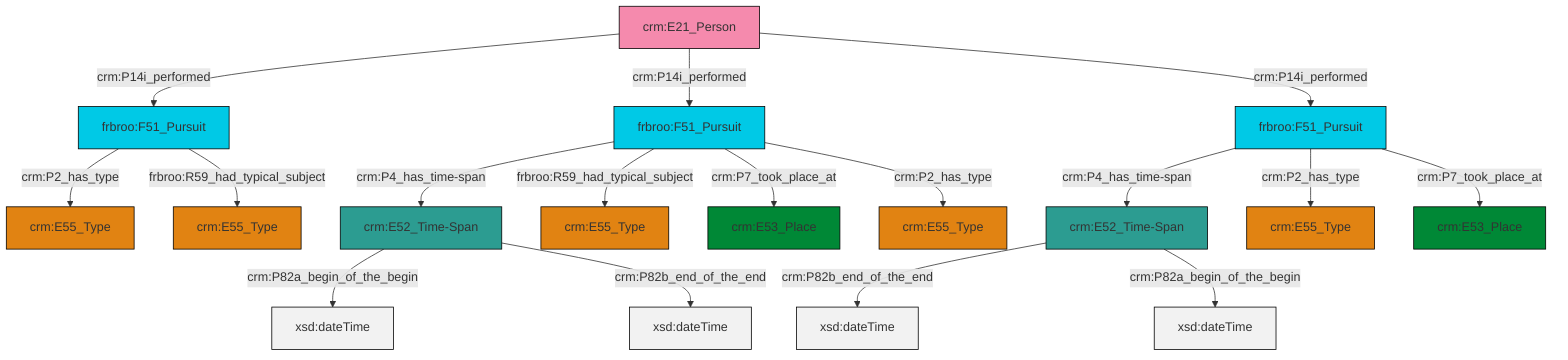graph TD
classDef Literal fill:#f2f2f2,stroke:#000000;
classDef CRM_Entity fill:#FFFFFF,stroke:#000000;
classDef Temporal_Entity fill:#00C9E6, stroke:#000000;
classDef Type fill:#E18312, stroke:#000000;
classDef Time-Span fill:#2C9C91, stroke:#000000;
classDef Appellation fill:#FFEB7F, stroke:#000000;
classDef Place fill:#008836, stroke:#000000;
classDef Persistent_Item fill:#B266B2, stroke:#000000;
classDef Conceptual_Object fill:#FFD700, stroke:#000000;
classDef Physical_Thing fill:#D2B48C, stroke:#000000;
classDef Actor fill:#f58aad, stroke:#000000;
classDef PC_Classes fill:#4ce600, stroke:#000000;
classDef Multi fill:#cccccc,stroke:#000000;

0["crm:E52_Time-Span"]:::Time-Span -->|crm:P82b_end_of_the_end| 1[xsd:dateTime]:::Literal
2["crm:E52_Time-Span"]:::Time-Span -->|crm:P82a_begin_of_the_begin| 3[xsd:dateTime]:::Literal
4["frbroo:F51_Pursuit"]:::Temporal_Entity -->|crm:P4_has_time-span| 2["crm:E52_Time-Span"]:::Time-Span
5["crm:E21_Person"]:::Actor -->|crm:P14i_performed| 6["frbroo:F51_Pursuit"]:::Temporal_Entity
4["frbroo:F51_Pursuit"]:::Temporal_Entity -->|frbroo:R59_had_typical_subject| 11["crm:E55_Type"]:::Type
12["frbroo:F51_Pursuit"]:::Temporal_Entity -->|crm:P4_has_time-span| 0["crm:E52_Time-Span"]:::Time-Span
5["crm:E21_Person"]:::Actor -->|crm:P14i_performed| 4["frbroo:F51_Pursuit"]:::Temporal_Entity
12["frbroo:F51_Pursuit"]:::Temporal_Entity -->|crm:P2_has_type| 7["crm:E55_Type"]:::Type
6["frbroo:F51_Pursuit"]:::Temporal_Entity -->|crm:P2_has_type| 19["crm:E55_Type"]:::Type
2["crm:E52_Time-Span"]:::Time-Span -->|crm:P82b_end_of_the_end| 22[xsd:dateTime]:::Literal
0["crm:E52_Time-Span"]:::Time-Span -->|crm:P82a_begin_of_the_begin| 23[xsd:dateTime]:::Literal
5["crm:E21_Person"]:::Actor -->|crm:P14i_performed| 12["frbroo:F51_Pursuit"]:::Temporal_Entity
12["frbroo:F51_Pursuit"]:::Temporal_Entity -->|crm:P7_took_place_at| 24["crm:E53_Place"]:::Place
6["frbroo:F51_Pursuit"]:::Temporal_Entity -->|frbroo:R59_had_typical_subject| 14["crm:E55_Type"]:::Type
4["frbroo:F51_Pursuit"]:::Temporal_Entity -->|crm:P7_took_place_at| 16["crm:E53_Place"]:::Place
4["frbroo:F51_Pursuit"]:::Temporal_Entity -->|crm:P2_has_type| 20["crm:E55_Type"]:::Type